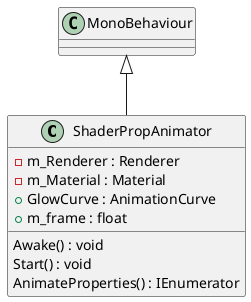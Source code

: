 @startuml
class ShaderPropAnimator {
    - m_Renderer : Renderer
    - m_Material : Material
    + GlowCurve : AnimationCurve
    + m_frame : float
    Awake() : void
    Start() : void
    AnimateProperties() : IEnumerator
}
MonoBehaviour <|-- ShaderPropAnimator
@enduml
